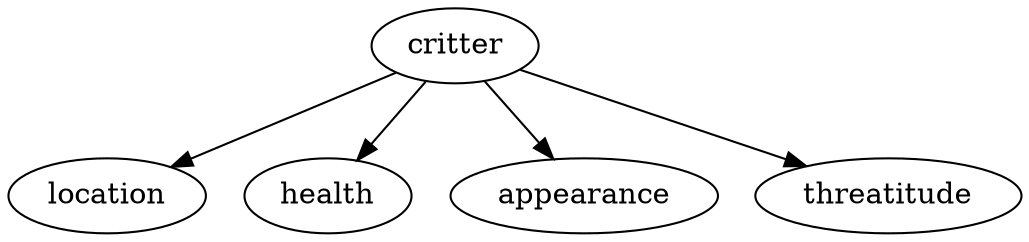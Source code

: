 digraph critter
{
  critter->location;
  critter->health;
  critter->appearance;
  critter->threatitude;
}
